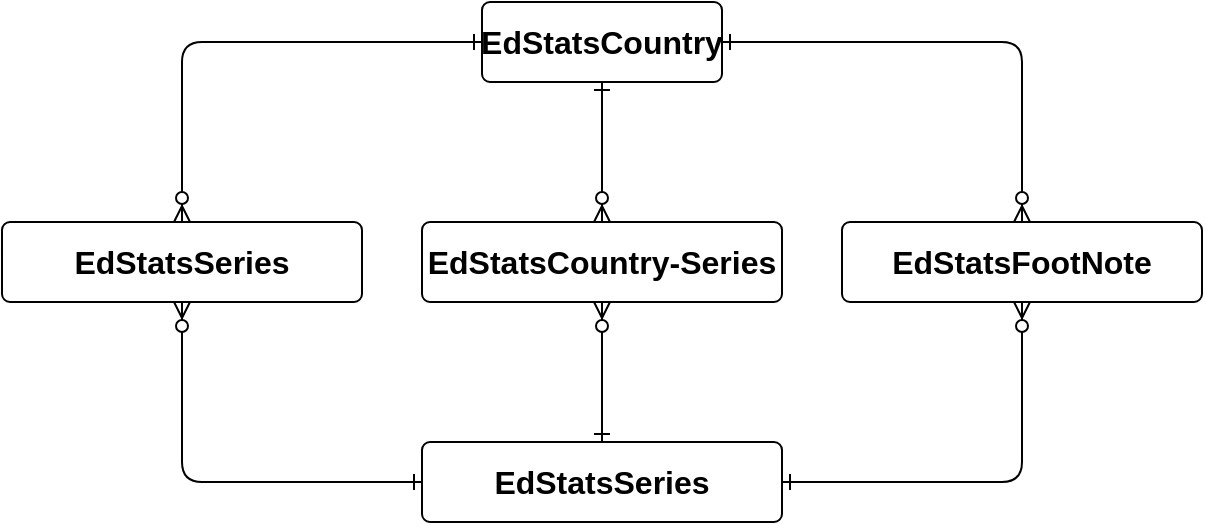 <mxfile version="14.5.8" type="device"><diagram id="R2lEEEUBdFMjLlhIrx00" name="Page-1"><mxGraphModel dx="1520" dy="794" grid="1" gridSize="10" guides="1" tooltips="1" connect="1" arrows="1" fold="1" page="1" pageScale="1" pageWidth="850" pageHeight="1100" math="0" shadow="0" extFonts="Permanent Marker^https://fonts.googleapis.com/css?family=Permanent+Marker"><root><mxCell id="0"/><mxCell id="1" parent="0"/><mxCell id="3jZWhTN_z5iPmGa9BHs_-29" style="edgeStyle=orthogonalEdgeStyle;rounded=1;orthogonalLoop=1;jettySize=auto;html=1;entryX=0.5;entryY=0;entryDx=0;entryDy=0;startArrow=ERone;startFill=0;endArrow=ERzeroToMany;endFill=1;" edge="1" parent="1" source="3jZWhTN_z5iPmGa9BHs_-18" target="3jZWhTN_z5iPmGa9BHs_-26"><mxGeometry relative="1" as="geometry"/></mxCell><mxCell id="3jZWhTN_z5iPmGa9BHs_-31" style="edgeStyle=orthogonalEdgeStyle;rounded=1;orthogonalLoop=1;jettySize=auto;html=1;exitX=0;exitY=0.5;exitDx=0;exitDy=0;entryX=0.5;entryY=0;entryDx=0;entryDy=0;startArrow=ERone;startFill=0;endArrow=ERzeroToMany;endFill=1;" edge="1" parent="1" source="3jZWhTN_z5iPmGa9BHs_-18" target="3jZWhTN_z5iPmGa9BHs_-25"><mxGeometry relative="1" as="geometry"/></mxCell><mxCell id="3jZWhTN_z5iPmGa9BHs_-18" value="&lt;b&gt;&lt;span lang=&quot;FR&quot; style=&quot;font-size: 12.0pt ; line-height: 107% ; font-family: &amp;#34;calibri&amp;#34; , sans-serif&quot;&gt;EdStatsCountry&lt;br&gt;&lt;/span&gt;&lt;/b&gt;" style="rounded=1;arcSize=10;whiteSpace=wrap;html=1;align=center;" vertex="1" parent="1"><mxGeometry x="330" y="110" width="120" height="40" as="geometry"/></mxCell><mxCell id="3jZWhTN_z5iPmGa9BHs_-19" value="&lt;b&gt;&lt;span lang=&quot;FR&quot; style=&quot;font-size: 12.0pt ; line-height: 107% ; font-family: &amp;#34;calibri&amp;#34; , sans-serif&quot;&gt;EdStatsCountry-Series&lt;/span&gt;&lt;/b&gt;" style="rounded=1;arcSize=10;whiteSpace=wrap;html=1;align=center;" vertex="1" parent="1"><mxGeometry x="300" y="220" width="180" height="40" as="geometry"/></mxCell><mxCell id="3jZWhTN_z5iPmGa9BHs_-23" style="edgeStyle=orthogonalEdgeStyle;rounded=1;orthogonalLoop=1;jettySize=auto;html=1;exitX=0.5;exitY=0;exitDx=0;exitDy=0;entryX=0.5;entryY=1;entryDx=0;entryDy=0;startArrow=ERone;startFill=0;endArrow=ERzeroToMany;endFill=1;" edge="1" parent="1" source="3jZWhTN_z5iPmGa9BHs_-20" target="3jZWhTN_z5iPmGa9BHs_-19"><mxGeometry relative="1" as="geometry"/></mxCell><mxCell id="3jZWhTN_z5iPmGa9BHs_-28" style="edgeStyle=orthogonalEdgeStyle;rounded=1;orthogonalLoop=1;jettySize=auto;html=1;exitX=1;exitY=0.5;exitDx=0;exitDy=0;entryX=0.5;entryY=1;entryDx=0;entryDy=0;startArrow=ERone;startFill=0;endArrow=ERzeroToMany;endFill=1;" edge="1" parent="1" source="3jZWhTN_z5iPmGa9BHs_-20" target="3jZWhTN_z5iPmGa9BHs_-26"><mxGeometry relative="1" as="geometry"/></mxCell><mxCell id="3jZWhTN_z5iPmGa9BHs_-32" style="edgeStyle=orthogonalEdgeStyle;rounded=1;orthogonalLoop=1;jettySize=auto;html=1;exitX=0;exitY=0.5;exitDx=0;exitDy=0;startArrow=ERone;startFill=0;endArrow=ERzeroToMany;endFill=1;" edge="1" parent="1" source="3jZWhTN_z5iPmGa9BHs_-20" target="3jZWhTN_z5iPmGa9BHs_-25"><mxGeometry relative="1" as="geometry"/></mxCell><mxCell id="3jZWhTN_z5iPmGa9BHs_-20" value="&lt;b&gt;&lt;span lang=&quot;FR&quot; style=&quot;font-size: 12.0pt ; line-height: 107% ; font-family: &amp;#34;calibri&amp;#34; , sans-serif&quot;&gt;EdStatsSeries&lt;/span&gt;&lt;/b&gt;" style="rounded=1;arcSize=10;whiteSpace=wrap;html=1;align=center;" vertex="1" parent="1"><mxGeometry x="300" y="330" width="180" height="40" as="geometry"/></mxCell><mxCell id="3jZWhTN_z5iPmGa9BHs_-21" value="" style="endArrow=ERzeroToMany;html=1;endFill=1;startArrow=ERone;startFill=0;edgeStyle=orthogonalEdgeStyle;exitX=0.5;exitY=1;exitDx=0;exitDy=0;" edge="1" parent="1" source="3jZWhTN_z5iPmGa9BHs_-18" target="3jZWhTN_z5iPmGa9BHs_-19"><mxGeometry width="50" height="50" relative="1" as="geometry"><mxPoint x="390" y="230" as="sourcePoint"/><mxPoint x="390" y="160" as="targetPoint"/></mxGeometry></mxCell><mxCell id="3jZWhTN_z5iPmGa9BHs_-25" value="&lt;b&gt;&lt;span lang=&quot;FR&quot; style=&quot;font-size: 12.0pt ; line-height: 107% ; font-family: &amp;#34;calibri&amp;#34; , sans-serif&quot;&gt;EdStatsSeries&lt;/span&gt;&lt;/b&gt;" style="rounded=1;arcSize=10;whiteSpace=wrap;html=1;align=center;" vertex="1" parent="1"><mxGeometry x="90" y="220" width="180" height="40" as="geometry"/></mxCell><mxCell id="3jZWhTN_z5iPmGa9BHs_-26" value="&lt;b&gt;&lt;span lang=&quot;FR&quot; style=&quot;font-size: 12.0pt ; line-height: 107% ; font-family: &amp;#34;calibri&amp;#34; , sans-serif&quot;&gt;EdStatsFootNote&lt;/span&gt;&lt;/b&gt;" style="rounded=1;arcSize=10;whiteSpace=wrap;html=1;align=center;" vertex="1" parent="1"><mxGeometry x="510" y="220" width="180" height="40" as="geometry"/></mxCell></root></mxGraphModel></diagram></mxfile>